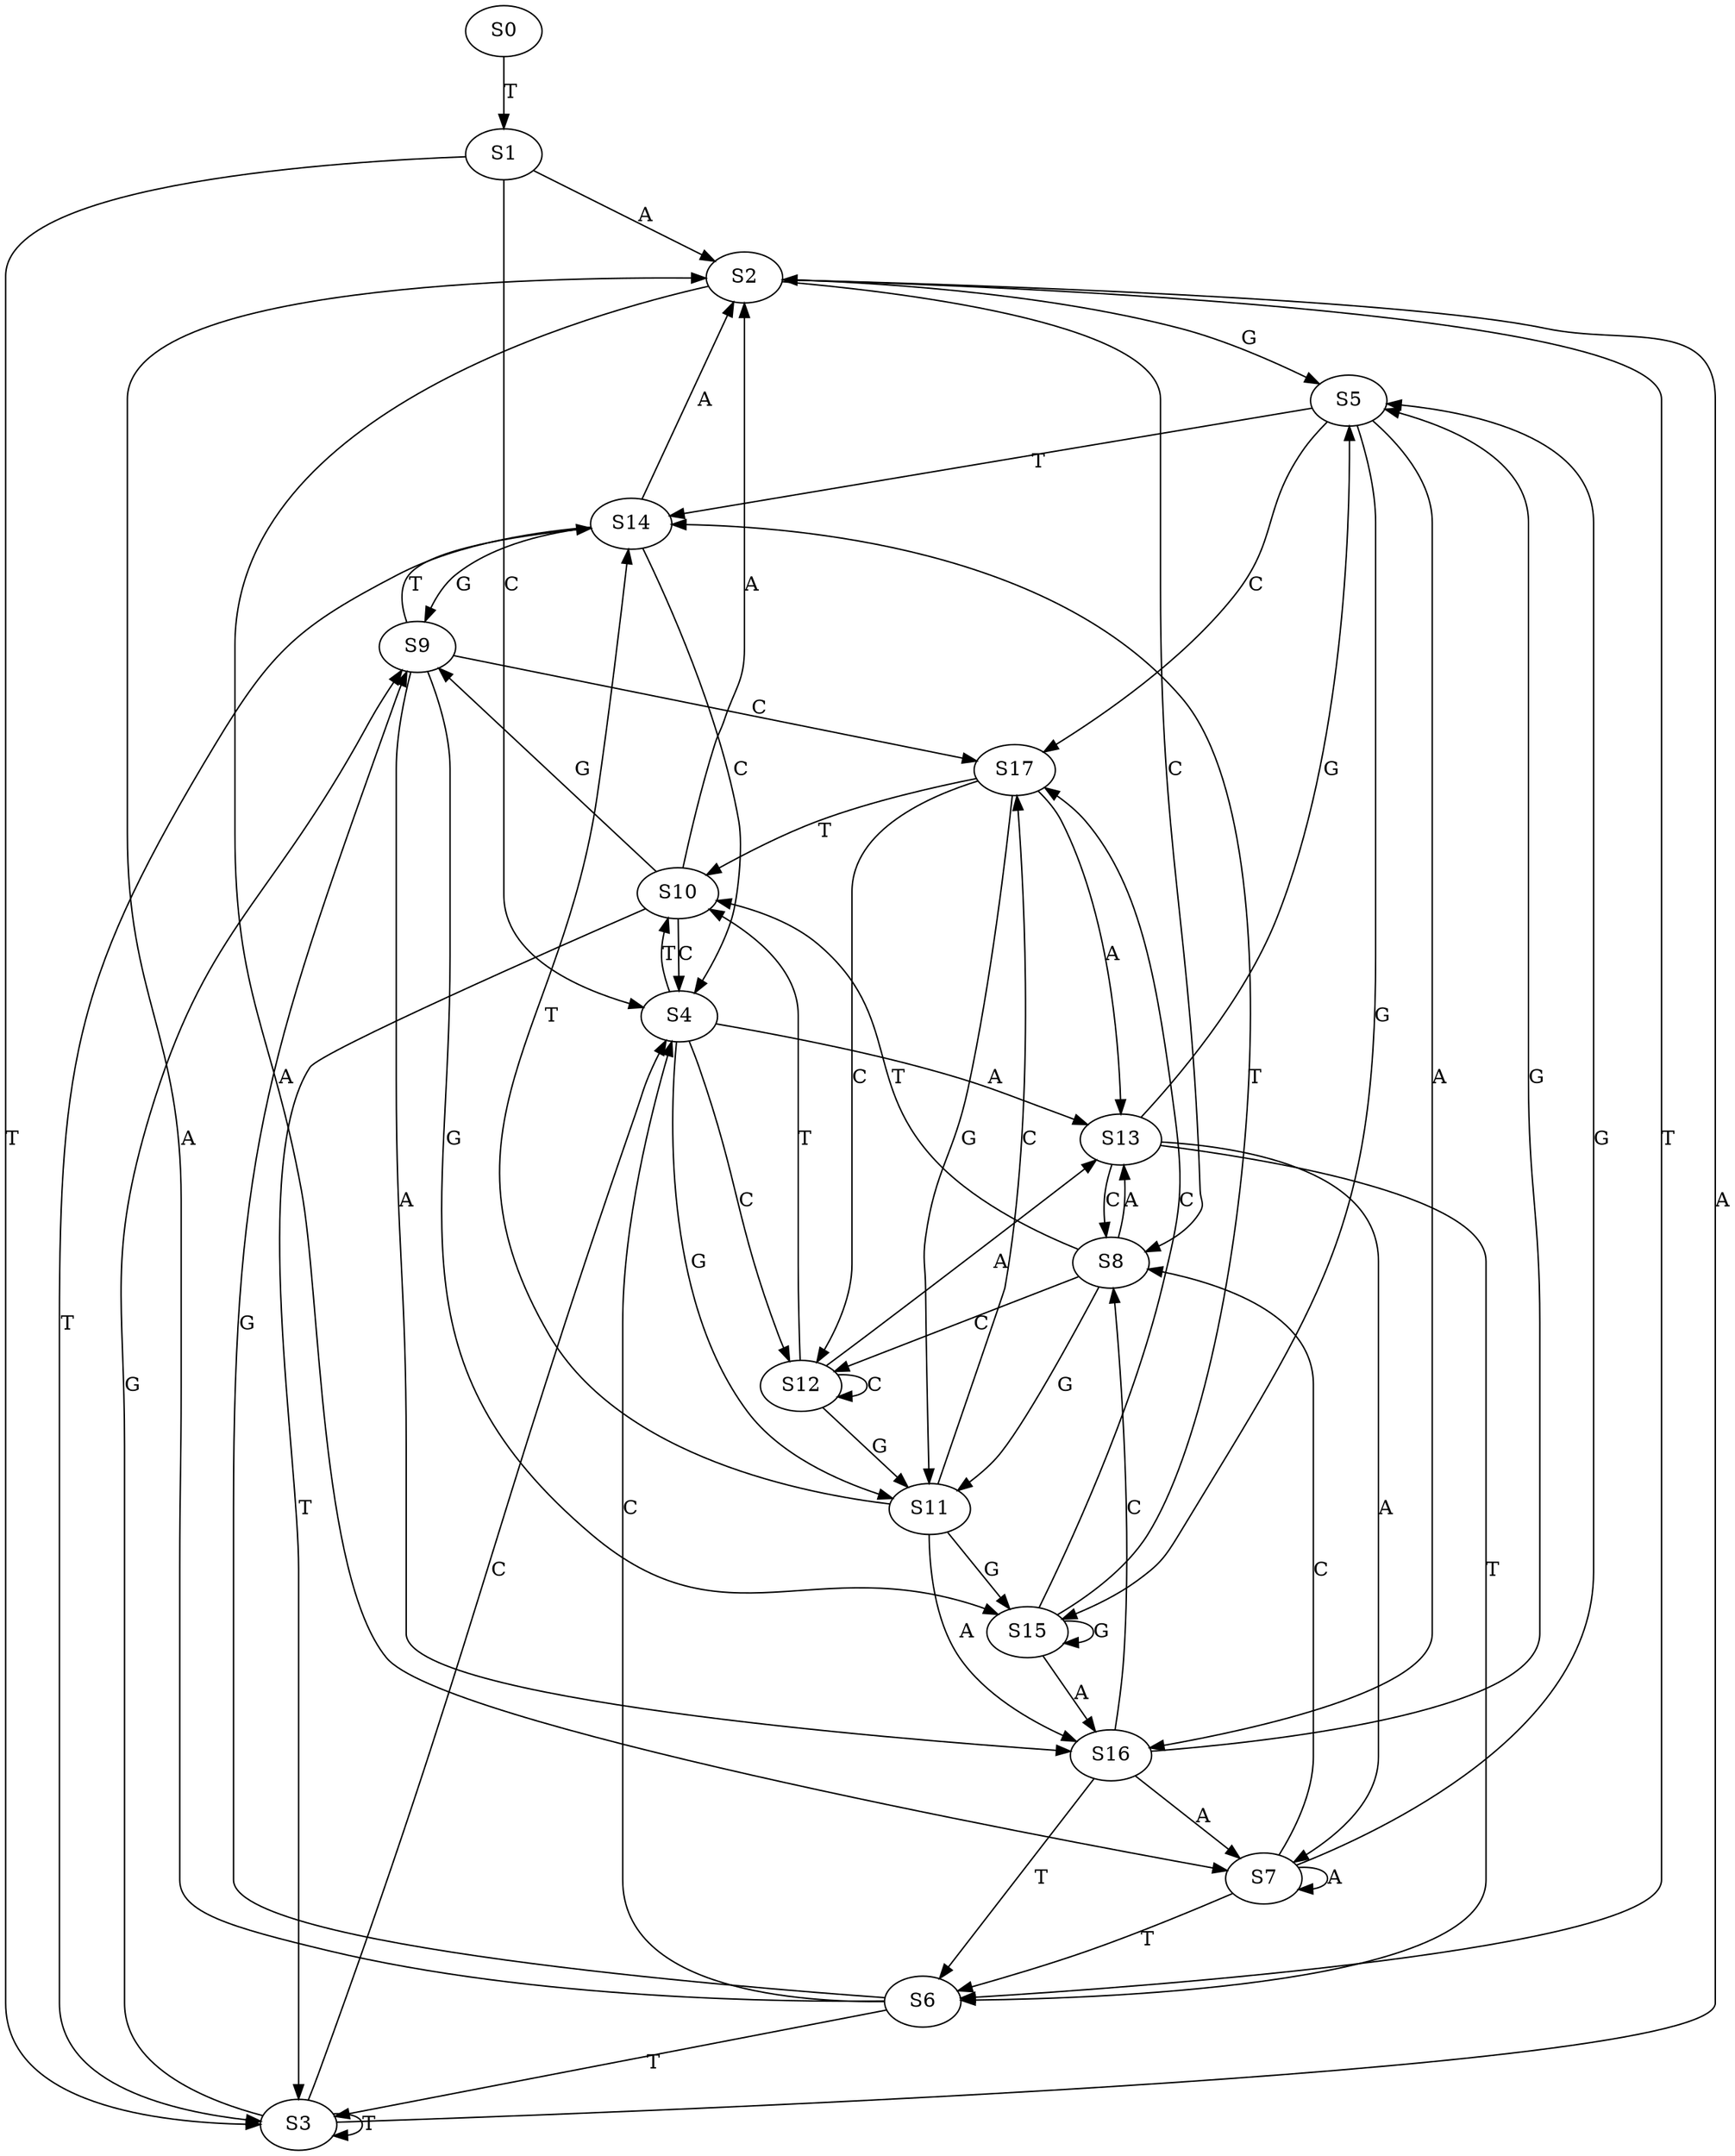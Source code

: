 strict digraph  {
	S0 -> S1 [ label = T ];
	S1 -> S2 [ label = A ];
	S1 -> S3 [ label = T ];
	S1 -> S4 [ label = C ];
	S2 -> S5 [ label = G ];
	S2 -> S6 [ label = T ];
	S2 -> S7 [ label = A ];
	S2 -> S8 [ label = C ];
	S3 -> S4 [ label = C ];
	S3 -> S9 [ label = G ];
	S3 -> S3 [ label = T ];
	S3 -> S2 [ label = A ];
	S4 -> S10 [ label = T ];
	S4 -> S11 [ label = G ];
	S4 -> S12 [ label = C ];
	S4 -> S13 [ label = A ];
	S5 -> S14 [ label = T ];
	S5 -> S15 [ label = G ];
	S5 -> S16 [ label = A ];
	S5 -> S17 [ label = C ];
	S6 -> S2 [ label = A ];
	S6 -> S4 [ label = C ];
	S6 -> S3 [ label = T ];
	S6 -> S9 [ label = G ];
	S7 -> S6 [ label = T ];
	S7 -> S8 [ label = C ];
	S7 -> S5 [ label = G ];
	S7 -> S7 [ label = A ];
	S8 -> S13 [ label = A ];
	S8 -> S10 [ label = T ];
	S8 -> S12 [ label = C ];
	S8 -> S11 [ label = G ];
	S9 -> S16 [ label = A ];
	S9 -> S14 [ label = T ];
	S9 -> S17 [ label = C ];
	S9 -> S15 [ label = G ];
	S10 -> S9 [ label = G ];
	S10 -> S4 [ label = C ];
	S10 -> S2 [ label = A ];
	S10 -> S3 [ label = T ];
	S11 -> S15 [ label = G ];
	S11 -> S14 [ label = T ];
	S11 -> S16 [ label = A ];
	S11 -> S17 [ label = C ];
	S12 -> S11 [ label = G ];
	S12 -> S12 [ label = C ];
	S12 -> S13 [ label = A ];
	S12 -> S10 [ label = T ];
	S13 -> S5 [ label = G ];
	S13 -> S6 [ label = T ];
	S13 -> S8 [ label = C ];
	S13 -> S7 [ label = A ];
	S14 -> S2 [ label = A ];
	S14 -> S4 [ label = C ];
	S14 -> S9 [ label = G ];
	S14 -> S3 [ label = T ];
	S15 -> S16 [ label = A ];
	S15 -> S14 [ label = T ];
	S15 -> S15 [ label = G ];
	S15 -> S17 [ label = C ];
	S16 -> S5 [ label = G ];
	S16 -> S7 [ label = A ];
	S16 -> S8 [ label = C ];
	S16 -> S6 [ label = T ];
	S17 -> S12 [ label = C ];
	S17 -> S10 [ label = T ];
	S17 -> S11 [ label = G ];
	S17 -> S13 [ label = A ];
}
